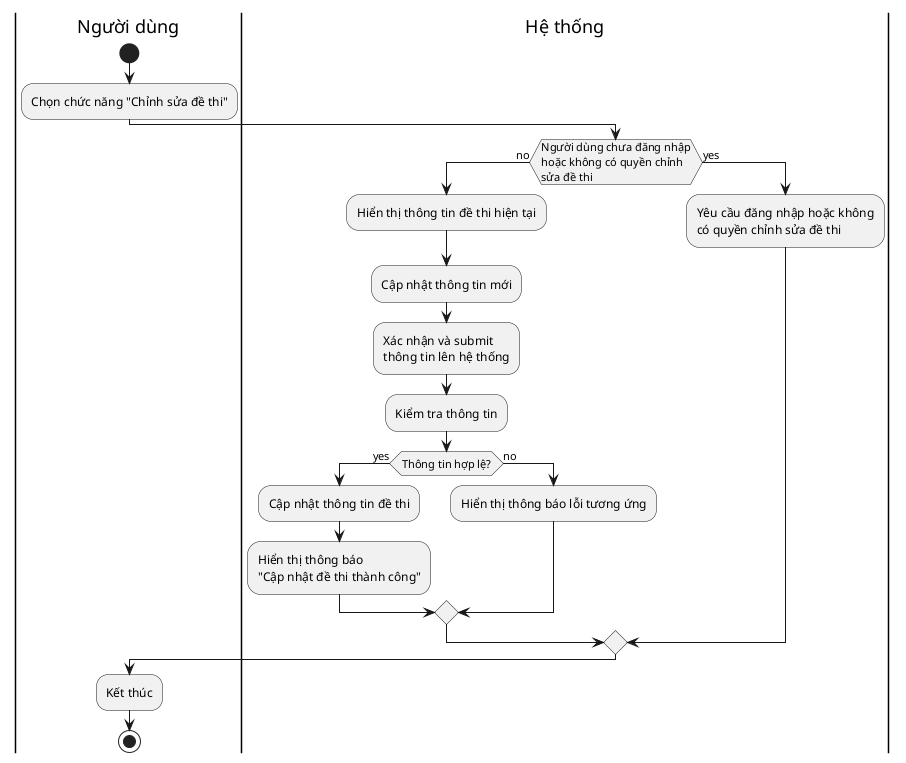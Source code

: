 @startuml
|Người dùng|
start
:Chọn chức năng "Chỉnh sửa đề thi";
|Hệ thống|
if (Người dùng chưa đăng nhập\nhoặc không có quyền chỉnh\nsửa đề thi) then (no)
  :Hiển thị thông tin đề thi hiện tại;
  :Cập nhật thông tin mới;
  :Xác nhận và submit \nthông tin lên hệ thống;
  |Hệ thống|
  :Kiểm tra thông tin;
  if (Thông tin hợp lệ?) then (yes)
    :Cập nhật thông tin đề thi;
    :Hiển thị thông báo\n"Cập nhật đề thi thành công";
  else (no)
    :Hiển thị thông báo lỗi tương ứng;
  endif
else (yes)
  :Yêu cầu đăng nhập hoặc không\ncó quyền chỉnh sửa đề thi;
endif
|Người dùng|
:Kết thúc;
stop
@enduml
